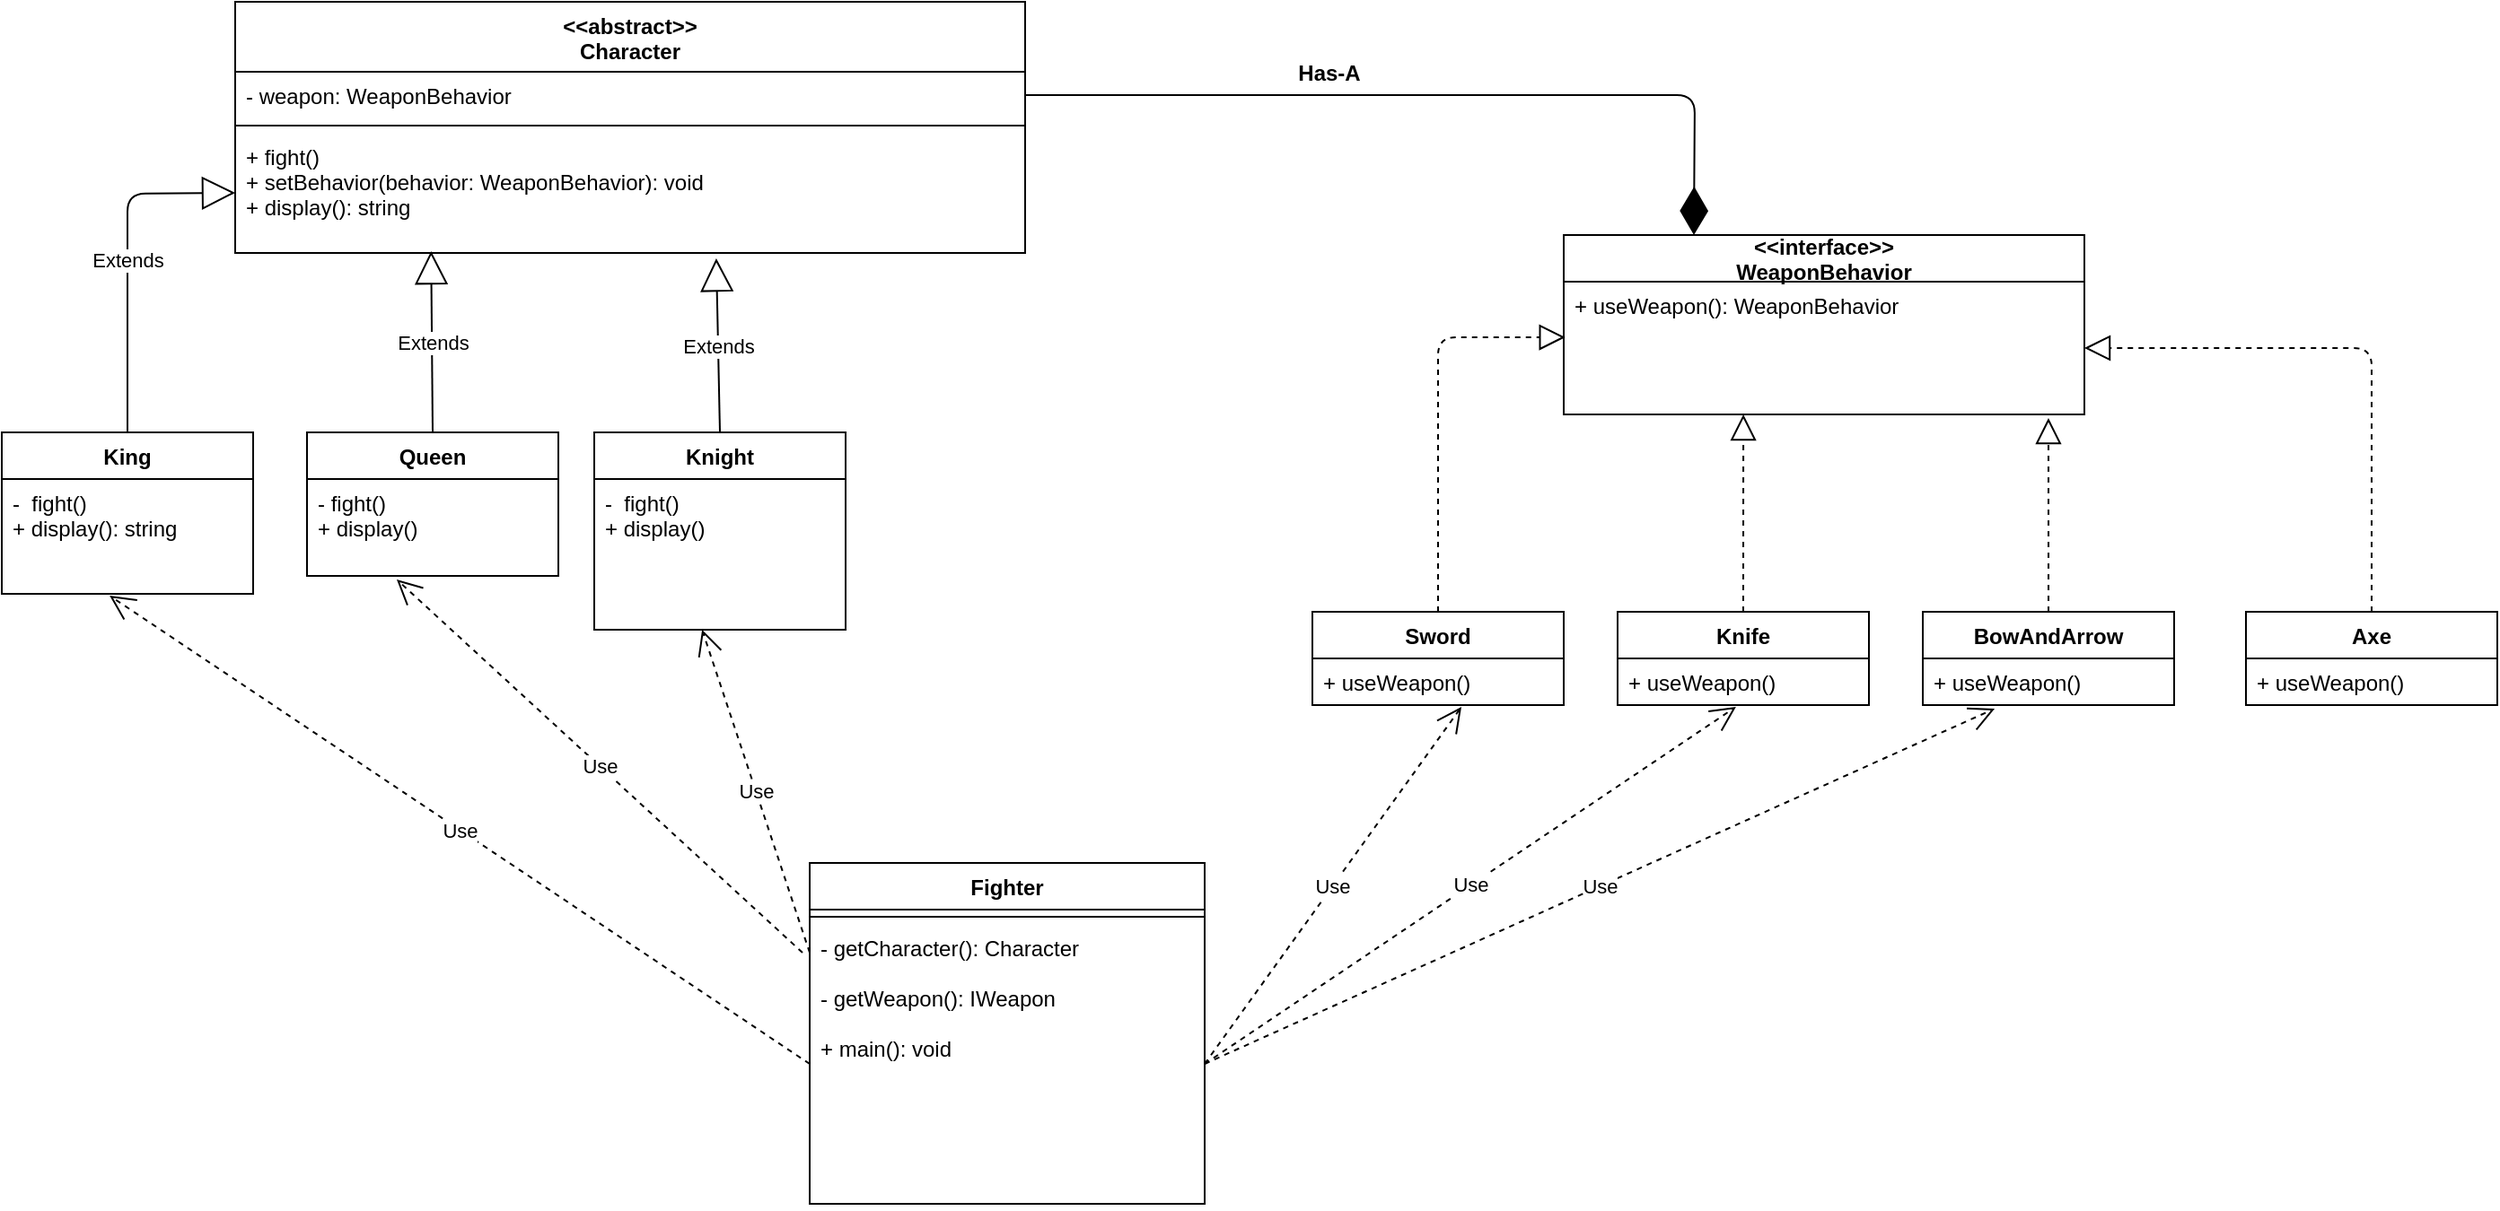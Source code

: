 <mxfile version="13.0.3" type="device"><diagram id="VIlKs-UPDuxQbRm2AoBv" name="Characters_with_stratagy_pattern"><mxGraphModel dx="801" dy="504" grid="1" gridSize="10" guides="1" tooltips="1" connect="1" arrows="1" fold="1" page="1" pageScale="1" pageWidth="827" pageHeight="1169" math="0" shadow="0"><root><mxCell id="0"/><mxCell id="1" parent="0"/><mxCell id="a8349SVjvqNCFKTDhK8V-5" value="&lt;&lt;abstract&gt;&gt;&#10;Character" style="swimlane;fontStyle=1;align=center;verticalAlign=top;childLayout=stackLayout;horizontal=1;startSize=39;horizontalStack=0;resizeParent=1;resizeParentMax=0;resizeLast=0;collapsible=1;marginBottom=0;" parent="1" vertex="1"><mxGeometry x="280" y="80" width="440" height="140" as="geometry"/></mxCell><mxCell id="a8349SVjvqNCFKTDhK8V-6" value="- weapon: WeaponBehavior" style="text;strokeColor=none;fillColor=none;align=left;verticalAlign=top;spacingLeft=4;spacingRight=4;overflow=hidden;rotatable=0;points=[[0,0.5],[1,0.5]];portConstraint=eastwest;" parent="a8349SVjvqNCFKTDhK8V-5" vertex="1"><mxGeometry y="39" width="440" height="26" as="geometry"/></mxCell><mxCell id="a8349SVjvqNCFKTDhK8V-7" value="" style="line;strokeWidth=1;fillColor=none;align=left;verticalAlign=middle;spacingTop=-1;spacingLeft=3;spacingRight=3;rotatable=0;labelPosition=right;points=[];portConstraint=eastwest;" parent="a8349SVjvqNCFKTDhK8V-5" vertex="1"><mxGeometry y="65" width="440" height="8" as="geometry"/></mxCell><mxCell id="a8349SVjvqNCFKTDhK8V-8" value="+ fight()&#10;+ setBehavior(behavior: WeaponBehavior): void&#10;+ display(): string" style="text;strokeColor=none;fillColor=none;align=left;verticalAlign=top;spacingLeft=4;spacingRight=4;overflow=hidden;rotatable=0;points=[[0,0.5],[1,0.5]];portConstraint=eastwest;" parent="a8349SVjvqNCFKTDhK8V-5" vertex="1"><mxGeometry y="73" width="440" height="67" as="geometry"/></mxCell><mxCell id="a8349SVjvqNCFKTDhK8V-9" value="King" style="swimlane;fontStyle=1;childLayout=stackLayout;horizontal=1;startSize=26;fillColor=none;horizontalStack=0;resizeParent=1;resizeParentMax=0;resizeLast=0;collapsible=1;marginBottom=0;" parent="1" vertex="1"><mxGeometry x="150" y="320" width="140" height="90" as="geometry"/></mxCell><mxCell id="a8349SVjvqNCFKTDhK8V-10" value="-  fight()&#10;+ display(): string&#10;&#10;" style="text;strokeColor=none;fillColor=none;align=left;verticalAlign=top;spacingLeft=4;spacingRight=4;overflow=hidden;rotatable=0;points=[[0,0.5],[1,0.5]];portConstraint=eastwest;" parent="a8349SVjvqNCFKTDhK8V-9" vertex="1"><mxGeometry y="26" width="140" height="64" as="geometry"/></mxCell><mxCell id="a8349SVjvqNCFKTDhK8V-14" value="Queen" style="swimlane;fontStyle=1;childLayout=stackLayout;horizontal=1;startSize=26;fillColor=none;horizontalStack=0;resizeParent=1;resizeParentMax=0;resizeLast=0;collapsible=1;marginBottom=0;" parent="1" vertex="1"><mxGeometry x="320" y="320" width="140" height="80" as="geometry"/></mxCell><mxCell id="a8349SVjvqNCFKTDhK8V-15" value="- fight()&#10;+ display()" style="text;strokeColor=none;fillColor=none;align=left;verticalAlign=top;spacingLeft=4;spacingRight=4;overflow=hidden;rotatable=0;points=[[0,0.5],[1,0.5]];portConstraint=eastwest;" parent="a8349SVjvqNCFKTDhK8V-14" vertex="1"><mxGeometry y="26" width="140" height="54" as="geometry"/></mxCell><mxCell id="a8349SVjvqNCFKTDhK8V-16" value="Knight" style="swimlane;fontStyle=1;childLayout=stackLayout;horizontal=1;startSize=26;fillColor=none;horizontalStack=0;resizeParent=1;resizeParentMax=0;resizeLast=0;collapsible=1;marginBottom=0;" parent="1" vertex="1"><mxGeometry x="480" y="320" width="140" height="110" as="geometry"/></mxCell><mxCell id="a8349SVjvqNCFKTDhK8V-17" value="-  fight()&#10;+ display()" style="text;strokeColor=none;fillColor=none;align=left;verticalAlign=top;spacingLeft=4;spacingRight=4;overflow=hidden;rotatable=0;points=[[0,0.5],[1,0.5]];portConstraint=eastwest;" parent="a8349SVjvqNCFKTDhK8V-16" vertex="1"><mxGeometry y="26" width="140" height="84" as="geometry"/></mxCell><mxCell id="a8349SVjvqNCFKTDhK8V-22" value="Extends" style="endArrow=block;endSize=16;endFill=0;html=1;exitX=0.5;exitY=0;exitDx=0;exitDy=0;entryX=0;entryY=0.5;entryDx=0;entryDy=0;" parent="1" source="a8349SVjvqNCFKTDhK8V-9" target="a8349SVjvqNCFKTDhK8V-8" edge="1"><mxGeometry width="160" relative="1" as="geometry"><mxPoint x="200" y="280" as="sourcePoint"/><mxPoint x="360" y="280" as="targetPoint"/><Array as="points"><mxPoint x="220" y="187"/></Array></mxGeometry></mxCell><mxCell id="a8349SVjvqNCFKTDhK8V-23" value="Extends" style="endArrow=block;endSize=16;endFill=0;html=1;exitX=0.5;exitY=0;exitDx=0;exitDy=0;entryX=0.248;entryY=0.985;entryDx=0;entryDy=0;entryPerimeter=0;" parent="1" source="a8349SVjvqNCFKTDhK8V-14" target="a8349SVjvqNCFKTDhK8V-8" edge="1"><mxGeometry width="160" relative="1" as="geometry"><mxPoint x="330" y="280" as="sourcePoint"/><mxPoint x="490" y="280" as="targetPoint"/></mxGeometry></mxCell><mxCell id="a8349SVjvqNCFKTDhK8V-24" value="Extends" style="endArrow=block;endSize=16;endFill=0;html=1;exitX=0.5;exitY=0;exitDx=0;exitDy=0;entryX=0.609;entryY=1.045;entryDx=0;entryDy=0;entryPerimeter=0;" parent="1" source="a8349SVjvqNCFKTDhK8V-16" target="a8349SVjvqNCFKTDhK8V-8" edge="1"><mxGeometry width="160" relative="1" as="geometry"><mxPoint x="510" y="270" as="sourcePoint"/><mxPoint x="670" y="270" as="targetPoint"/></mxGeometry></mxCell><mxCell id="a8349SVjvqNCFKTDhK8V-32" value="Knife" style="swimlane;fontStyle=1;childLayout=stackLayout;horizontal=1;startSize=26;fillColor=none;horizontalStack=0;resizeParent=1;resizeParentMax=0;resizeLast=0;collapsible=1;marginBottom=0;" parent="1" vertex="1"><mxGeometry x="1050" y="420" width="140" height="52" as="geometry"/></mxCell><mxCell id="a8349SVjvqNCFKTDhK8V-33" value="+ useWeapon()" style="text;strokeColor=none;fillColor=none;align=left;verticalAlign=top;spacingLeft=4;spacingRight=4;overflow=hidden;rotatable=0;points=[[0,0.5],[1,0.5]];portConstraint=eastwest;" parent="a8349SVjvqNCFKTDhK8V-32" vertex="1"><mxGeometry y="26" width="140" height="26" as="geometry"/></mxCell><mxCell id="a8349SVjvqNCFKTDhK8V-34" value="BowAndArrow" style="swimlane;fontStyle=1;childLayout=stackLayout;horizontal=1;startSize=26;fillColor=none;horizontalStack=0;resizeParent=1;resizeParentMax=0;resizeLast=0;collapsible=1;marginBottom=0;" parent="1" vertex="1"><mxGeometry x="1220" y="420" width="140" height="52" as="geometry"/></mxCell><mxCell id="a8349SVjvqNCFKTDhK8V-35" value="+ useWeapon()" style="text;strokeColor=none;fillColor=none;align=left;verticalAlign=top;spacingLeft=4;spacingRight=4;overflow=hidden;rotatable=0;points=[[0,0.5],[1,0.5]];portConstraint=eastwest;" parent="a8349SVjvqNCFKTDhK8V-34" vertex="1"><mxGeometry y="26" width="140" height="26" as="geometry"/></mxCell><mxCell id="a8349SVjvqNCFKTDhK8V-36" value="Axe" style="swimlane;fontStyle=1;childLayout=stackLayout;horizontal=1;startSize=26;fillColor=none;horizontalStack=0;resizeParent=1;resizeParentMax=0;resizeLast=0;collapsible=1;marginBottom=0;" parent="1" vertex="1"><mxGeometry x="1400" y="420" width="140" height="52" as="geometry"/></mxCell><mxCell id="a8349SVjvqNCFKTDhK8V-37" value="+ useWeapon()" style="text;strokeColor=none;fillColor=none;align=left;verticalAlign=top;spacingLeft=4;spacingRight=4;overflow=hidden;rotatable=0;points=[[0,0.5],[1,0.5]];portConstraint=eastwest;" parent="a8349SVjvqNCFKTDhK8V-36" vertex="1"><mxGeometry y="26" width="140" height="26" as="geometry"/></mxCell><mxCell id="a8349SVjvqNCFKTDhK8V-38" value="" style="endArrow=block;dashed=1;endFill=0;endSize=12;html=1;exitX=0.5;exitY=0;exitDx=0;exitDy=0;entryX=0.003;entryY=0.419;entryDx=0;entryDy=0;entryPerimeter=0;" parent="1" source="a8349SVjvqNCFKTDhK8V-30" target="a8349SVjvqNCFKTDhK8V-28" edge="1"><mxGeometry width="160" relative="1" as="geometry"><mxPoint x="1060" y="370" as="sourcePoint"/><mxPoint x="1220" y="370" as="targetPoint"/><Array as="points"><mxPoint x="950" y="267"/></Array></mxGeometry></mxCell><mxCell id="a8349SVjvqNCFKTDhK8V-25" value="&lt;&lt;interface&gt;&gt;&#10;WeaponBehavior" style="swimlane;fontStyle=1;childLayout=stackLayout;horizontal=1;startSize=26;fillColor=none;horizontalStack=0;resizeParent=1;resizeParentMax=0;resizeLast=0;collapsible=1;marginBottom=0;" parent="1" vertex="1"><mxGeometry x="1020" y="210" width="290" height="100" as="geometry"/></mxCell><mxCell id="a8349SVjvqNCFKTDhK8V-28" value="+ useWeapon(): WeaponBehavior" style="text;strokeColor=none;fillColor=none;align=left;verticalAlign=top;spacingLeft=4;spacingRight=4;overflow=hidden;rotatable=0;points=[[0,0.5],[1,0.5]];portConstraint=eastwest;" parent="a8349SVjvqNCFKTDhK8V-25" vertex="1"><mxGeometry y="26" width="290" height="74" as="geometry"/></mxCell><mxCell id="a8349SVjvqNCFKTDhK8V-30" value="Sword" style="swimlane;fontStyle=1;childLayout=stackLayout;horizontal=1;startSize=26;fillColor=none;horizontalStack=0;resizeParent=1;resizeParentMax=0;resizeLast=0;collapsible=1;marginBottom=0;" parent="1" vertex="1"><mxGeometry x="880" y="420" width="140" height="52" as="geometry"/></mxCell><mxCell id="a8349SVjvqNCFKTDhK8V-31" value="+ useWeapon()" style="text;strokeColor=none;fillColor=none;align=left;verticalAlign=top;spacingLeft=4;spacingRight=4;overflow=hidden;rotatable=0;points=[[0,0.5],[1,0.5]];portConstraint=eastwest;" parent="a8349SVjvqNCFKTDhK8V-30" vertex="1"><mxGeometry y="26" width="140" height="26" as="geometry"/></mxCell><mxCell id="a8349SVjvqNCFKTDhK8V-39" value="" style="endArrow=block;dashed=1;endFill=0;endSize=12;html=1;exitX=0.5;exitY=0;exitDx=0;exitDy=0;entryX=0.345;entryY=1;entryDx=0;entryDy=0;entryPerimeter=0;" parent="1" source="a8349SVjvqNCFKTDhK8V-32" target="a8349SVjvqNCFKTDhK8V-28" edge="1"><mxGeometry width="160" relative="1" as="geometry"><mxPoint x="1120" y="380" as="sourcePoint"/><mxPoint x="1280" y="380" as="targetPoint"/></mxGeometry></mxCell><mxCell id="a8349SVjvqNCFKTDhK8V-40" value="" style="endArrow=block;dashed=1;endFill=0;endSize=12;html=1;exitX=0.5;exitY=0;exitDx=0;exitDy=0;entryX=0.931;entryY=1.027;entryDx=0;entryDy=0;entryPerimeter=0;" parent="1" source="a8349SVjvqNCFKTDhK8V-34" target="a8349SVjvqNCFKTDhK8V-28" edge="1"><mxGeometry width="160" relative="1" as="geometry"><mxPoint x="1200" y="380" as="sourcePoint"/><mxPoint x="1360" y="380" as="targetPoint"/></mxGeometry></mxCell><mxCell id="a8349SVjvqNCFKTDhK8V-41" value="" style="endArrow=block;dashed=1;endFill=0;endSize=12;html=1;exitX=0.5;exitY=0;exitDx=0;exitDy=0;entryX=1;entryY=0.5;entryDx=0;entryDy=0;" parent="1" source="a8349SVjvqNCFKTDhK8V-36" target="a8349SVjvqNCFKTDhK8V-28" edge="1"><mxGeometry width="160" relative="1" as="geometry"><mxPoint x="1430" y="360" as="sourcePoint"/><mxPoint x="1590" y="360" as="targetPoint"/><Array as="points"><mxPoint x="1470" y="273"/></Array></mxGeometry></mxCell><mxCell id="a8349SVjvqNCFKTDhK8V-42" value="" style="endArrow=diamondThin;endFill=1;endSize=24;html=1;entryX=0.25;entryY=0;entryDx=0;entryDy=0;exitX=1;exitY=0.5;exitDx=0;exitDy=0;" parent="1" source="a8349SVjvqNCFKTDhK8V-6" target="a8349SVjvqNCFKTDhK8V-25" edge="1"><mxGeometry width="160" relative="1" as="geometry"><mxPoint x="720" y="160" as="sourcePoint"/><mxPoint x="880" y="160" as="targetPoint"/><Array as="points"><mxPoint x="1093" y="132"/></Array></mxGeometry></mxCell><mxCell id="a8349SVjvqNCFKTDhK8V-43" value="&lt;b&gt;Has-A&lt;/b&gt;" style="text;html=1;align=center;verticalAlign=middle;resizable=0;points=[];autosize=1;" parent="1" vertex="1"><mxGeometry x="864" y="110" width="50" height="20" as="geometry"/></mxCell><mxCell id="-UitWMfRaKwhVuIXP6VZ-6" value="Fighter" style="swimlane;fontStyle=1;align=center;verticalAlign=top;childLayout=stackLayout;horizontal=1;startSize=26;horizontalStack=0;resizeParent=1;resizeParentMax=0;resizeLast=0;collapsible=1;marginBottom=0;" parent="1" vertex="1"><mxGeometry x="600" y="560" width="220" height="190" as="geometry"/></mxCell><mxCell id="-UitWMfRaKwhVuIXP6VZ-8" value="" style="line;strokeWidth=1;fillColor=none;align=left;verticalAlign=middle;spacingTop=-1;spacingLeft=3;spacingRight=3;rotatable=0;labelPosition=right;points=[];portConstraint=eastwest;" parent="-UitWMfRaKwhVuIXP6VZ-6" vertex="1"><mxGeometry y="26" width="220" height="8" as="geometry"/></mxCell><mxCell id="-UitWMfRaKwhVuIXP6VZ-9" value="- getCharacter(): Character&#10;&#10;- getWeapon(): IWeapon&#10;&#10;+ main(): void" style="text;strokeColor=none;fillColor=none;align=left;verticalAlign=top;spacingLeft=4;spacingRight=4;overflow=hidden;rotatable=0;points=[[0,0.5],[1,0.5]];portConstraint=eastwest;" parent="-UitWMfRaKwhVuIXP6VZ-6" vertex="1"><mxGeometry y="34" width="220" height="156" as="geometry"/></mxCell><mxCell id="-UitWMfRaKwhVuIXP6VZ-10" value="Use" style="endArrow=open;endSize=12;dashed=1;html=1;exitX=0;exitY=0.5;exitDx=0;exitDy=0;entryX=0.429;entryY=1.016;entryDx=0;entryDy=0;entryPerimeter=0;" parent="1" source="-UitWMfRaKwhVuIXP6VZ-9" target="a8349SVjvqNCFKTDhK8V-10" edge="1"><mxGeometry width="160" relative="1" as="geometry"><mxPoint x="200" y="570" as="sourcePoint"/><mxPoint x="360" y="570" as="targetPoint"/></mxGeometry></mxCell><mxCell id="-UitWMfRaKwhVuIXP6VZ-11" value="Use" style="endArrow=open;endSize=12;dashed=1;html=1;entryX=0.357;entryY=1.037;entryDx=0;entryDy=0;entryPerimeter=0;" parent="1" target="a8349SVjvqNCFKTDhK8V-15" edge="1"><mxGeometry width="160" relative="1" as="geometry"><mxPoint x="596" y="610" as="sourcePoint"/><mxPoint x="220.06" y="421.024" as="targetPoint"/></mxGeometry></mxCell><mxCell id="-UitWMfRaKwhVuIXP6VZ-12" value="Use" style="endArrow=open;endSize=12;dashed=1;html=1;entryX=0.429;entryY=1;entryDx=0;entryDy=0;entryPerimeter=0;" parent="1" target="a8349SVjvqNCFKTDhK8V-17" edge="1"><mxGeometry width="160" relative="1" as="geometry"><mxPoint x="600" y="610" as="sourcePoint"/><mxPoint x="379.98" y="411.998" as="targetPoint"/></mxGeometry></mxCell><mxCell id="-UitWMfRaKwhVuIXP6VZ-13" value="Use" style="endArrow=open;endSize=12;dashed=1;html=1;entryX=0.593;entryY=1.038;entryDx=0;entryDy=0;entryPerimeter=0;exitX=1;exitY=0.5;exitDx=0;exitDy=0;" parent="1" source="-UitWMfRaKwhVuIXP6VZ-9" target="a8349SVjvqNCFKTDhK8V-31" edge="1"><mxGeometry width="160" relative="1" as="geometry"><mxPoint x="610" y="620" as="sourcePoint"/><mxPoint x="550.06" y="440" as="targetPoint"/></mxGeometry></mxCell><mxCell id="-UitWMfRaKwhVuIXP6VZ-14" value="Use" style="endArrow=open;endSize=12;dashed=1;html=1;entryX=0.471;entryY=1.038;entryDx=0;entryDy=0;entryPerimeter=0;exitX=1;exitY=0.5;exitDx=0;exitDy=0;" parent="1" source="-UitWMfRaKwhVuIXP6VZ-9" target="a8349SVjvqNCFKTDhK8V-33" edge="1"><mxGeometry width="160" relative="1" as="geometry"><mxPoint x="830" y="620" as="sourcePoint"/><mxPoint x="973.02" y="482.988" as="targetPoint"/></mxGeometry></mxCell><mxCell id="-UitWMfRaKwhVuIXP6VZ-15" value="Use" style="endArrow=open;endSize=12;dashed=1;html=1;entryX=0.286;entryY=1.077;entryDx=0;entryDy=0;entryPerimeter=0;exitX=1;exitY=0.5;exitDx=0;exitDy=0;" parent="1" source="-UitWMfRaKwhVuIXP6VZ-9" target="a8349SVjvqNCFKTDhK8V-35" edge="1"><mxGeometry width="160" relative="1" as="geometry"><mxPoint x="830" y="620" as="sourcePoint"/><mxPoint x="1125.94" y="482.988" as="targetPoint"/></mxGeometry></mxCell></root></mxGraphModel></diagram></mxfile>